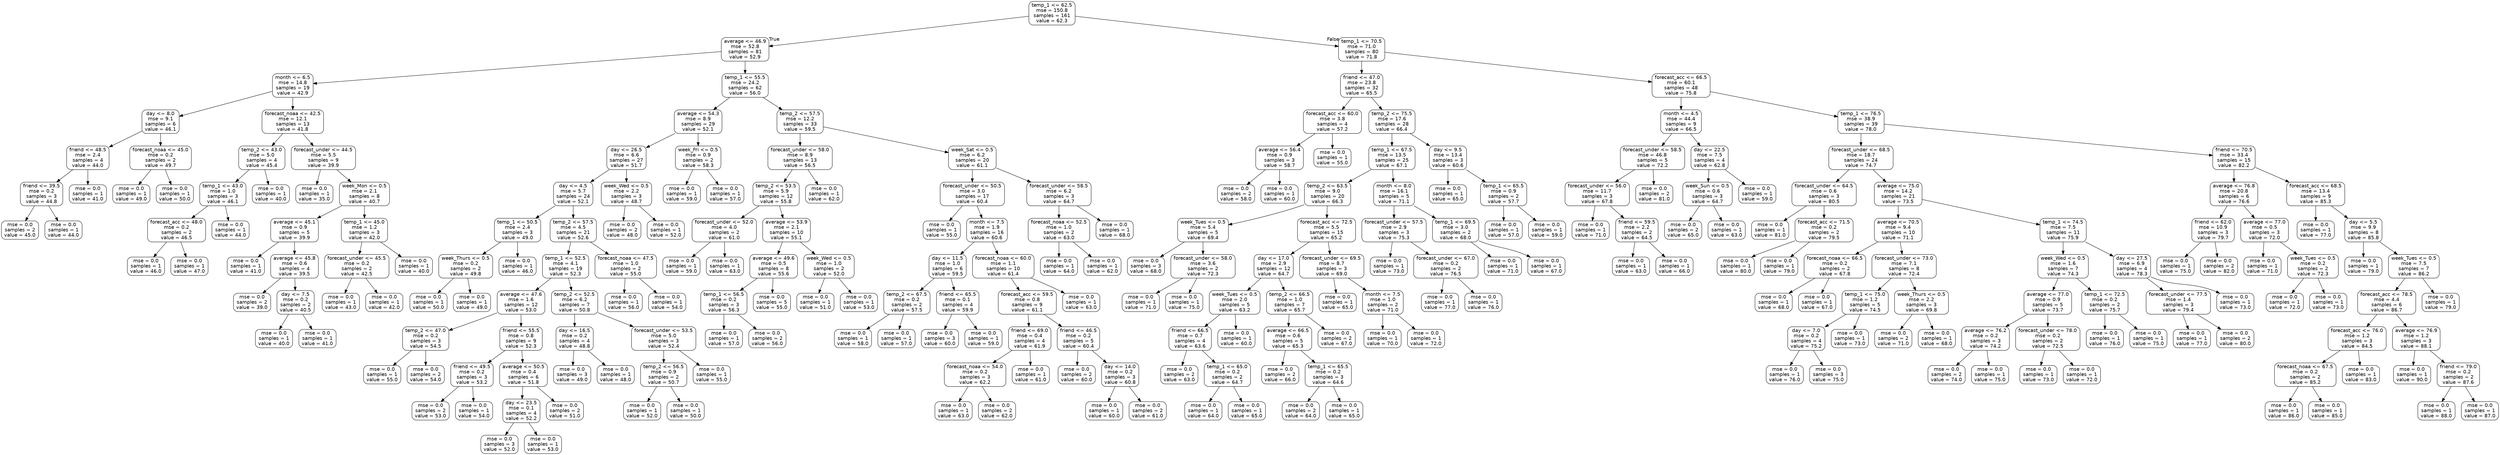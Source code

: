 digraph Tree {
node [shape=box, style="rounded", color="black", fontname=helvetica] ;
edge [fontname=helvetica] ;
0 [label="temp_1 <= 62.5\nmse = 150.8\nsamples = 161\nvalue = 62.3"] ;
1 [label="average <= 46.9\nmse = 52.8\nsamples = 81\nvalue = 52.9"] ;
0 -> 1 [labeldistance=2.5, labelangle=45, headlabel="True"] ;
2 [label="month <= 6.5\nmse = 14.8\nsamples = 19\nvalue = 42.9"] ;
1 -> 2 ;
3 [label="day <= 8.0\nmse = 9.1\nsamples = 6\nvalue = 46.1"] ;
2 -> 3 ;
4 [label="friend <= 48.5\nmse = 2.4\nsamples = 4\nvalue = 44.0"] ;
3 -> 4 ;
5 [label="friend <= 39.5\nmse = 0.2\nsamples = 3\nvalue = 44.8"] ;
4 -> 5 ;
6 [label="mse = 0.0\nsamples = 2\nvalue = 45.0"] ;
5 -> 6 ;
7 [label="mse = 0.0\nsamples = 1\nvalue = 44.0"] ;
5 -> 7 ;
8 [label="mse = 0.0\nsamples = 1\nvalue = 41.0"] ;
4 -> 8 ;
9 [label="forecast_noaa <= 45.0\nmse = 0.2\nsamples = 2\nvalue = 49.7"] ;
3 -> 9 ;
10 [label="mse = 0.0\nsamples = 1\nvalue = 49.0"] ;
9 -> 10 ;
11 [label="mse = 0.0\nsamples = 1\nvalue = 50.0"] ;
9 -> 11 ;
12 [label="forecast_noaa <= 42.5\nmse = 12.1\nsamples = 13\nvalue = 41.8"] ;
2 -> 12 ;
13 [label="temp_2 <= 43.0\nmse = 5.0\nsamples = 4\nvalue = 45.4"] ;
12 -> 13 ;
14 [label="temp_1 <= 43.0\nmse = 1.0\nsamples = 3\nvalue = 46.1"] ;
13 -> 14 ;
15 [label="forecast_acc <= 48.0\nmse = 0.2\nsamples = 2\nvalue = 46.5"] ;
14 -> 15 ;
16 [label="mse = 0.0\nsamples = 1\nvalue = 46.0"] ;
15 -> 16 ;
17 [label="mse = 0.0\nsamples = 1\nvalue = 47.0"] ;
15 -> 17 ;
18 [label="mse = 0.0\nsamples = 1\nvalue = 44.0"] ;
14 -> 18 ;
19 [label="mse = 0.0\nsamples = 1\nvalue = 40.0"] ;
13 -> 19 ;
20 [label="forecast_under <= 44.5\nmse = 5.5\nsamples = 9\nvalue = 39.9"] ;
12 -> 20 ;
21 [label="mse = 0.0\nsamples = 1\nvalue = 35.0"] ;
20 -> 21 ;
22 [label="week_Mon <= 0.5\nmse = 2.1\nsamples = 8\nvalue = 40.7"] ;
20 -> 22 ;
23 [label="average <= 45.1\nmse = 0.9\nsamples = 5\nvalue = 39.9"] ;
22 -> 23 ;
24 [label="mse = 0.0\nsamples = 1\nvalue = 41.0"] ;
23 -> 24 ;
25 [label="average <= 45.8\nmse = 0.6\nsamples = 4\nvalue = 39.5"] ;
23 -> 25 ;
26 [label="mse = 0.0\nsamples = 2\nvalue = 39.0"] ;
25 -> 26 ;
27 [label="day <= 7.5\nmse = 0.2\nsamples = 2\nvalue = 40.5"] ;
25 -> 27 ;
28 [label="mse = 0.0\nsamples = 1\nvalue = 40.0"] ;
27 -> 28 ;
29 [label="mse = 0.0\nsamples = 1\nvalue = 41.0"] ;
27 -> 29 ;
30 [label="temp_1 <= 45.0\nmse = 1.2\nsamples = 3\nvalue = 42.0"] ;
22 -> 30 ;
31 [label="forecast_under <= 45.5\nmse = 0.2\nsamples = 2\nvalue = 42.5"] ;
30 -> 31 ;
32 [label="mse = 0.0\nsamples = 1\nvalue = 43.0"] ;
31 -> 32 ;
33 [label="mse = 0.0\nsamples = 1\nvalue = 42.0"] ;
31 -> 33 ;
34 [label="mse = 0.0\nsamples = 1\nvalue = 40.0"] ;
30 -> 34 ;
35 [label="temp_1 <= 55.5\nmse = 24.2\nsamples = 62\nvalue = 56.0"] ;
1 -> 35 ;
36 [label="average <= 54.3\nmse = 8.9\nsamples = 29\nvalue = 52.1"] ;
35 -> 36 ;
37 [label="day <= 26.5\nmse = 6.6\nsamples = 27\nvalue = 51.7"] ;
36 -> 37 ;
38 [label="day <= 4.5\nmse = 5.7\nsamples = 24\nvalue = 52.1"] ;
37 -> 38 ;
39 [label="temp_1 <= 50.5\nmse = 2.4\nsamples = 3\nvalue = 49.0"] ;
38 -> 39 ;
40 [label="week_Thurs <= 0.5\nmse = 0.2\nsamples = 2\nvalue = 49.8"] ;
39 -> 40 ;
41 [label="mse = 0.0\nsamples = 1\nvalue = 50.0"] ;
40 -> 41 ;
42 [label="mse = 0.0\nsamples = 1\nvalue = 49.0"] ;
40 -> 42 ;
43 [label="mse = 0.0\nsamples = 1\nvalue = 46.0"] ;
39 -> 43 ;
44 [label="temp_2 <= 57.5\nmse = 4.5\nsamples = 21\nvalue = 52.6"] ;
38 -> 44 ;
45 [label="temp_1 <= 52.5\nmse = 4.1\nsamples = 19\nvalue = 52.3"] ;
44 -> 45 ;
46 [label="average <= 47.6\nmse = 1.6\nsamples = 12\nvalue = 53.0"] ;
45 -> 46 ;
47 [label="temp_2 <= 47.0\nmse = 0.2\nsamples = 3\nvalue = 54.5"] ;
46 -> 47 ;
48 [label="mse = 0.0\nsamples = 1\nvalue = 55.0"] ;
47 -> 48 ;
49 [label="mse = 0.0\nsamples = 2\nvalue = 54.0"] ;
47 -> 49 ;
50 [label="friend <= 55.5\nmse = 0.8\nsamples = 9\nvalue = 52.3"] ;
46 -> 50 ;
51 [label="friend <= 49.5\nmse = 0.2\nsamples = 3\nvalue = 53.2"] ;
50 -> 51 ;
52 [label="mse = 0.0\nsamples = 2\nvalue = 53.0"] ;
51 -> 52 ;
53 [label="mse = 0.0\nsamples = 1\nvalue = 54.0"] ;
51 -> 53 ;
54 [label="average <= 50.5\nmse = 0.4\nsamples = 6\nvalue = 51.8"] ;
50 -> 54 ;
55 [label="day <= 23.5\nmse = 0.1\nsamples = 4\nvalue = 52.2"] ;
54 -> 55 ;
56 [label="mse = 0.0\nsamples = 3\nvalue = 52.0"] ;
55 -> 56 ;
57 [label="mse = 0.0\nsamples = 1\nvalue = 53.0"] ;
55 -> 57 ;
58 [label="mse = 0.0\nsamples = 2\nvalue = 51.0"] ;
54 -> 58 ;
59 [label="temp_2 <= 52.5\nmse = 6.2\nsamples = 7\nvalue = 50.8"] ;
45 -> 59 ;
60 [label="day <= 16.5\nmse = 0.2\nsamples = 4\nvalue = 48.8"] ;
59 -> 60 ;
61 [label="mse = 0.0\nsamples = 3\nvalue = 49.0"] ;
60 -> 61 ;
62 [label="mse = 0.0\nsamples = 1\nvalue = 48.0"] ;
60 -> 62 ;
63 [label="forecast_under <= 53.5\nmse = 5.0\nsamples = 3\nvalue = 52.4"] ;
59 -> 63 ;
64 [label="temp_2 <= 56.5\nmse = 0.9\nsamples = 2\nvalue = 50.7"] ;
63 -> 64 ;
65 [label="mse = 0.0\nsamples = 1\nvalue = 52.0"] ;
64 -> 65 ;
66 [label="mse = 0.0\nsamples = 1\nvalue = 50.0"] ;
64 -> 66 ;
67 [label="mse = 0.0\nsamples = 1\nvalue = 55.0"] ;
63 -> 67 ;
68 [label="forecast_noaa <= 47.5\nmse = 1.0\nsamples = 2\nvalue = 55.0"] ;
44 -> 68 ;
69 [label="mse = 0.0\nsamples = 1\nvalue = 56.0"] ;
68 -> 69 ;
70 [label="mse = 0.0\nsamples = 1\nvalue = 54.0"] ;
68 -> 70 ;
71 [label="week_Wed <= 0.5\nmse = 2.2\nsamples = 3\nvalue = 48.7"] ;
37 -> 71 ;
72 [label="mse = 0.0\nsamples = 2\nvalue = 48.0"] ;
71 -> 72 ;
73 [label="mse = 0.0\nsamples = 1\nvalue = 52.0"] ;
71 -> 73 ;
74 [label="week_Fri <= 0.5\nmse = 0.9\nsamples = 2\nvalue = 58.3"] ;
36 -> 74 ;
75 [label="mse = 0.0\nsamples = 1\nvalue = 59.0"] ;
74 -> 75 ;
76 [label="mse = 0.0\nsamples = 1\nvalue = 57.0"] ;
74 -> 76 ;
77 [label="temp_2 <= 57.5\nmse = 12.2\nsamples = 33\nvalue = 59.5"] ;
35 -> 77 ;
78 [label="forecast_under <= 58.0\nmse = 8.9\nsamples = 13\nvalue = 56.5"] ;
77 -> 78 ;
79 [label="temp_2 <= 53.5\nmse = 5.9\nsamples = 12\nvalue = 55.8"] ;
78 -> 79 ;
80 [label="forecast_under <= 52.0\nmse = 4.0\nsamples = 2\nvalue = 61.0"] ;
79 -> 80 ;
81 [label="mse = 0.0\nsamples = 1\nvalue = 59.0"] ;
80 -> 81 ;
82 [label="mse = 0.0\nsamples = 1\nvalue = 63.0"] ;
80 -> 82 ;
83 [label="average <= 53.9\nmse = 2.1\nsamples = 10\nvalue = 55.1"] ;
79 -> 83 ;
84 [label="average <= 49.6\nmse = 0.5\nsamples = 8\nvalue = 55.6"] ;
83 -> 84 ;
85 [label="temp_1 <= 56.5\nmse = 0.2\nsamples = 3\nvalue = 56.3"] ;
84 -> 85 ;
86 [label="mse = 0.0\nsamples = 1\nvalue = 57.0"] ;
85 -> 86 ;
87 [label="mse = 0.0\nsamples = 2\nvalue = 56.0"] ;
85 -> 87 ;
88 [label="mse = 0.0\nsamples = 5\nvalue = 55.0"] ;
84 -> 88 ;
89 [label="week_Wed <= 0.5\nmse = 1.0\nsamples = 2\nvalue = 52.0"] ;
83 -> 89 ;
90 [label="mse = 0.0\nsamples = 1\nvalue = 51.0"] ;
89 -> 90 ;
91 [label="mse = 0.0\nsamples = 1\nvalue = 53.0"] ;
89 -> 91 ;
92 [label="mse = 0.0\nsamples = 1\nvalue = 62.0"] ;
78 -> 92 ;
93 [label="week_Sat <= 0.5\nmse = 6.2\nsamples = 20\nvalue = 61.1"] ;
77 -> 93 ;
94 [label="forecast_under <= 50.5\nmse = 3.0\nsamples = 17\nvalue = 60.4"] ;
93 -> 94 ;
95 [label="mse = 0.0\nsamples = 1\nvalue = 55.0"] ;
94 -> 95 ;
96 [label="month <= 7.5\nmse = 1.9\nsamples = 16\nvalue = 60.6"] ;
94 -> 96 ;
97 [label="day <= 11.5\nmse = 1.0\nsamples = 6\nvalue = 59.5"] ;
96 -> 97 ;
98 [label="temp_2 <= 67.5\nmse = 0.2\nsamples = 2\nvalue = 57.5"] ;
97 -> 98 ;
99 [label="mse = 0.0\nsamples = 1\nvalue = 58.0"] ;
98 -> 99 ;
100 [label="mse = 0.0\nsamples = 1\nvalue = 57.0"] ;
98 -> 100 ;
101 [label="friend <= 65.5\nmse = 0.1\nsamples = 4\nvalue = 59.9"] ;
97 -> 101 ;
102 [label="mse = 0.0\nsamples = 3\nvalue = 60.0"] ;
101 -> 102 ;
103 [label="mse = 0.0\nsamples = 1\nvalue = 59.0"] ;
101 -> 103 ;
104 [label="forecast_noaa <= 60.0\nmse = 1.1\nsamples = 10\nvalue = 61.4"] ;
96 -> 104 ;
105 [label="forecast_acc <= 59.5\nmse = 0.8\nsamples = 9\nvalue = 61.1"] ;
104 -> 105 ;
106 [label="friend <= 69.0\nmse = 0.4\nsamples = 4\nvalue = 61.9"] ;
105 -> 106 ;
107 [label="forecast_noaa <= 54.0\nmse = 0.2\nsamples = 3\nvalue = 62.2"] ;
106 -> 107 ;
108 [label="mse = 0.0\nsamples = 1\nvalue = 63.0"] ;
107 -> 108 ;
109 [label="mse = 0.0\nsamples = 2\nvalue = 62.0"] ;
107 -> 109 ;
110 [label="mse = 0.0\nsamples = 1\nvalue = 61.0"] ;
106 -> 110 ;
111 [label="friend <= 46.5\nmse = 0.2\nsamples = 5\nvalue = 60.4"] ;
105 -> 111 ;
112 [label="mse = 0.0\nsamples = 2\nvalue = 60.0"] ;
111 -> 112 ;
113 [label="day <= 14.0\nmse = 0.2\nsamples = 3\nvalue = 60.8"] ;
111 -> 113 ;
114 [label="mse = 0.0\nsamples = 1\nvalue = 60.0"] ;
113 -> 114 ;
115 [label="mse = 0.0\nsamples = 2\nvalue = 61.0"] ;
113 -> 115 ;
116 [label="mse = 0.0\nsamples = 1\nvalue = 63.0"] ;
104 -> 116 ;
117 [label="forecast_under <= 58.5\nmse = 6.2\nsamples = 3\nvalue = 64.7"] ;
93 -> 117 ;
118 [label="forecast_noaa <= 52.5\nmse = 1.0\nsamples = 2\nvalue = 63.0"] ;
117 -> 118 ;
119 [label="mse = 0.0\nsamples = 1\nvalue = 64.0"] ;
118 -> 119 ;
120 [label="mse = 0.0\nsamples = 1\nvalue = 62.0"] ;
118 -> 120 ;
121 [label="mse = 0.0\nsamples = 1\nvalue = 68.0"] ;
117 -> 121 ;
122 [label="temp_1 <= 70.5\nmse = 71.0\nsamples = 80\nvalue = 71.8"] ;
0 -> 122 [labeldistance=2.5, labelangle=-45, headlabel="False"] ;
123 [label="friend <= 47.0\nmse = 23.8\nsamples = 32\nvalue = 65.5"] ;
122 -> 123 ;
124 [label="forecast_acc <= 60.0\nmse = 3.8\nsamples = 4\nvalue = 57.2"] ;
123 -> 124 ;
125 [label="average <= 56.4\nmse = 0.9\nsamples = 3\nvalue = 58.7"] ;
124 -> 125 ;
126 [label="mse = 0.0\nsamples = 2\nvalue = 58.0"] ;
125 -> 126 ;
127 [label="mse = 0.0\nsamples = 1\nvalue = 60.0"] ;
125 -> 127 ;
128 [label="mse = 0.0\nsamples = 1\nvalue = 55.0"] ;
124 -> 128 ;
129 [label="temp_2 <= 75.5\nmse = 17.6\nsamples = 28\nvalue = 66.4"] ;
123 -> 129 ;
130 [label="temp_1 <= 67.5\nmse = 13.5\nsamples = 25\nvalue = 67.1"] ;
129 -> 130 ;
131 [label="temp_2 <= 63.5\nmse = 9.0\nsamples = 20\nvalue = 66.3"] ;
130 -> 131 ;
132 [label="week_Tues <= 0.5\nmse = 5.4\nsamples = 5\nvalue = 69.4"] ;
131 -> 132 ;
133 [label="mse = 0.0\nsamples = 3\nvalue = 68.0"] ;
132 -> 133 ;
134 [label="forecast_under <= 58.0\nmse = 3.6\nsamples = 2\nvalue = 72.3"] ;
132 -> 134 ;
135 [label="mse = 0.0\nsamples = 1\nvalue = 71.0"] ;
134 -> 135 ;
136 [label="mse = 0.0\nsamples = 1\nvalue = 75.0"] ;
134 -> 136 ;
137 [label="forecast_acc <= 72.5\nmse = 5.5\nsamples = 15\nvalue = 65.2"] ;
131 -> 137 ;
138 [label="day <= 17.0\nmse = 2.9\nsamples = 12\nvalue = 64.7"] ;
137 -> 138 ;
139 [label="week_Tues <= 0.5\nmse = 2.0\nsamples = 5\nvalue = 63.2"] ;
138 -> 139 ;
140 [label="friend <= 66.5\nmse = 0.7\nsamples = 4\nvalue = 63.6"] ;
139 -> 140 ;
141 [label="mse = 0.0\nsamples = 2\nvalue = 63.0"] ;
140 -> 141 ;
142 [label="temp_1 <= 65.0\nmse = 0.2\nsamples = 2\nvalue = 64.7"] ;
140 -> 142 ;
143 [label="mse = 0.0\nsamples = 1\nvalue = 64.0"] ;
142 -> 143 ;
144 [label="mse = 0.0\nsamples = 1\nvalue = 65.0"] ;
142 -> 144 ;
145 [label="mse = 0.0\nsamples = 1\nvalue = 60.0"] ;
139 -> 145 ;
146 [label="temp_2 <= 66.5\nmse = 1.0\nsamples = 7\nvalue = 65.7"] ;
138 -> 146 ;
147 [label="average <= 66.5\nmse = 0.6\nsamples = 5\nvalue = 65.3"] ;
146 -> 147 ;
148 [label="mse = 0.0\nsamples = 2\nvalue = 66.0"] ;
147 -> 148 ;
149 [label="temp_1 <= 65.5\nmse = 0.2\nsamples = 3\nvalue = 64.6"] ;
147 -> 149 ;
150 [label="mse = 0.0\nsamples = 2\nvalue = 64.0"] ;
149 -> 150 ;
151 [label="mse = 0.0\nsamples = 1\nvalue = 65.0"] ;
149 -> 151 ;
152 [label="mse = 0.0\nsamples = 2\nvalue = 67.0"] ;
146 -> 152 ;
153 [label="forecast_under <= 69.5\nmse = 8.7\nsamples = 3\nvalue = 69.0"] ;
137 -> 153 ;
154 [label="mse = 0.0\nsamples = 1\nvalue = 65.0"] ;
153 -> 154 ;
155 [label="month <= 7.5\nmse = 1.0\nsamples = 2\nvalue = 71.0"] ;
153 -> 155 ;
156 [label="mse = 0.0\nsamples = 1\nvalue = 70.0"] ;
155 -> 156 ;
157 [label="mse = 0.0\nsamples = 1\nvalue = 72.0"] ;
155 -> 157 ;
158 [label="month <= 8.0\nmse = 16.1\nsamples = 5\nvalue = 71.1"] ;
130 -> 158 ;
159 [label="forecast_under <= 57.5\nmse = 2.9\nsamples = 3\nvalue = 75.3"] ;
158 -> 159 ;
160 [label="mse = 0.0\nsamples = 1\nvalue = 73.0"] ;
159 -> 160 ;
161 [label="forecast_under <= 67.0\nmse = 0.2\nsamples = 2\nvalue = 76.5"] ;
159 -> 161 ;
162 [label="mse = 0.0\nsamples = 1\nvalue = 77.0"] ;
161 -> 162 ;
163 [label="mse = 0.0\nsamples = 1\nvalue = 76.0"] ;
161 -> 163 ;
164 [label="temp_1 <= 69.5\nmse = 3.0\nsamples = 2\nvalue = 68.0"] ;
158 -> 164 ;
165 [label="mse = 0.0\nsamples = 1\nvalue = 71.0"] ;
164 -> 165 ;
166 [label="mse = 0.0\nsamples = 1\nvalue = 67.0"] ;
164 -> 166 ;
167 [label="day <= 9.5\nmse = 13.4\nsamples = 3\nvalue = 60.6"] ;
129 -> 167 ;
168 [label="mse = 0.0\nsamples = 1\nvalue = 65.0"] ;
167 -> 168 ;
169 [label="temp_1 <= 65.5\nmse = 0.9\nsamples = 2\nvalue = 57.7"] ;
167 -> 169 ;
170 [label="mse = 0.0\nsamples = 1\nvalue = 57.0"] ;
169 -> 170 ;
171 [label="mse = 0.0\nsamples = 1\nvalue = 59.0"] ;
169 -> 171 ;
172 [label="forecast_acc <= 66.5\nmse = 60.1\nsamples = 48\nvalue = 75.8"] ;
122 -> 172 ;
173 [label="month <= 4.5\nmse = 44.4\nsamples = 9\nvalue = 66.5"] ;
172 -> 173 ;
174 [label="forecast_under <= 58.5\nmse = 46.8\nsamples = 5\nvalue = 72.2"] ;
173 -> 174 ;
175 [label="forecast_under <= 56.0\nmse = 11.7\nsamples = 3\nvalue = 67.8"] ;
174 -> 175 ;
176 [label="mse = 0.0\nsamples = 1\nvalue = 71.0"] ;
175 -> 176 ;
177 [label="friend <= 59.5\nmse = 2.2\nsamples = 2\nvalue = 64.5"] ;
175 -> 177 ;
178 [label="mse = 0.0\nsamples = 1\nvalue = 63.0"] ;
177 -> 178 ;
179 [label="mse = 0.0\nsamples = 1\nvalue = 66.0"] ;
177 -> 179 ;
180 [label="mse = 0.0\nsamples = 2\nvalue = 81.0"] ;
174 -> 180 ;
181 [label="day <= 22.5\nmse = 7.5\nsamples = 4\nvalue = 62.8"] ;
173 -> 181 ;
182 [label="week_Sun <= 0.5\nmse = 0.6\nsamples = 3\nvalue = 64.7"] ;
181 -> 182 ;
183 [label="mse = 0.0\nsamples = 2\nvalue = 65.0"] ;
182 -> 183 ;
184 [label="mse = 0.0\nsamples = 1\nvalue = 63.0"] ;
182 -> 184 ;
185 [label="mse = 0.0\nsamples = 1\nvalue = 59.0"] ;
181 -> 185 ;
186 [label="temp_1 <= 76.5\nmse = 38.9\nsamples = 39\nvalue = 78.0"] ;
172 -> 186 ;
187 [label="forecast_under <= 68.5\nmse = 18.7\nsamples = 24\nvalue = 74.7"] ;
186 -> 187 ;
188 [label="forecast_under <= 64.5\nmse = 0.6\nsamples = 3\nvalue = 80.5"] ;
187 -> 188 ;
189 [label="mse = 0.0\nsamples = 1\nvalue = 81.0"] ;
188 -> 189 ;
190 [label="forecast_acc <= 71.5\nmse = 0.2\nsamples = 2\nvalue = 79.5"] ;
188 -> 190 ;
191 [label="mse = 0.0\nsamples = 1\nvalue = 80.0"] ;
190 -> 191 ;
192 [label="mse = 0.0\nsamples = 1\nvalue = 79.0"] ;
190 -> 192 ;
193 [label="average <= 75.0\nmse = 14.2\nsamples = 21\nvalue = 73.5"] ;
187 -> 193 ;
194 [label="average <= 70.5\nmse = 9.4\nsamples = 10\nvalue = 71.1"] ;
193 -> 194 ;
195 [label="forecast_noaa <= 66.5\nmse = 0.2\nsamples = 2\nvalue = 67.8"] ;
194 -> 195 ;
196 [label="mse = 0.0\nsamples = 1\nvalue = 68.0"] ;
195 -> 196 ;
197 [label="mse = 0.0\nsamples = 1\nvalue = 67.0"] ;
195 -> 197 ;
198 [label="forecast_under <= 73.0\nmse = 7.1\nsamples = 8\nvalue = 72.4"] ;
194 -> 198 ;
199 [label="temp_1 <= 75.0\nmse = 1.2\nsamples = 5\nvalue = 74.5"] ;
198 -> 199 ;
200 [label="day <= 7.0\nmse = 0.2\nsamples = 4\nvalue = 75.2"] ;
199 -> 200 ;
201 [label="mse = 0.0\nsamples = 1\nvalue = 76.0"] ;
200 -> 201 ;
202 [label="mse = 0.0\nsamples = 3\nvalue = 75.0"] ;
200 -> 202 ;
203 [label="mse = 0.0\nsamples = 1\nvalue = 73.0"] ;
199 -> 203 ;
204 [label="week_Thurs <= 0.5\nmse = 2.2\nsamples = 3\nvalue = 69.8"] ;
198 -> 204 ;
205 [label="mse = 0.0\nsamples = 2\nvalue = 71.0"] ;
204 -> 205 ;
206 [label="mse = 0.0\nsamples = 1\nvalue = 68.0"] ;
204 -> 206 ;
207 [label="temp_1 <= 74.5\nmse = 7.5\nsamples = 11\nvalue = 75.9"] ;
193 -> 207 ;
208 [label="week_Wed <= 0.5\nmse = 1.6\nsamples = 7\nvalue = 74.3"] ;
207 -> 208 ;
209 [label="average <= 77.0\nmse = 0.9\nsamples = 5\nvalue = 73.7"] ;
208 -> 209 ;
210 [label="average <= 76.2\nmse = 0.2\nsamples = 3\nvalue = 74.2"] ;
209 -> 210 ;
211 [label="mse = 0.0\nsamples = 2\nvalue = 74.0"] ;
210 -> 211 ;
212 [label="mse = 0.0\nsamples = 1\nvalue = 75.0"] ;
210 -> 212 ;
213 [label="forecast_under <= 78.0\nmse = 0.2\nsamples = 2\nvalue = 72.5"] ;
209 -> 213 ;
214 [label="mse = 0.0\nsamples = 1\nvalue = 73.0"] ;
213 -> 214 ;
215 [label="mse = 0.0\nsamples = 1\nvalue = 72.0"] ;
213 -> 215 ;
216 [label="temp_1 <= 72.5\nmse = 0.2\nsamples = 2\nvalue = 75.7"] ;
208 -> 216 ;
217 [label="mse = 0.0\nsamples = 1\nvalue = 76.0"] ;
216 -> 217 ;
218 [label="mse = 0.0\nsamples = 1\nvalue = 75.0"] ;
216 -> 218 ;
219 [label="day <= 27.5\nmse = 6.9\nsamples = 4\nvalue = 78.3"] ;
207 -> 219 ;
220 [label="forecast_under <= 77.5\nmse = 1.4\nsamples = 3\nvalue = 79.4"] ;
219 -> 220 ;
221 [label="mse = 0.0\nsamples = 1\nvalue = 77.0"] ;
220 -> 221 ;
222 [label="mse = 0.0\nsamples = 2\nvalue = 80.0"] ;
220 -> 222 ;
223 [label="mse = 0.0\nsamples = 1\nvalue = 73.0"] ;
219 -> 223 ;
224 [label="friend <= 70.5\nmse = 33.4\nsamples = 15\nvalue = 82.2"] ;
186 -> 224 ;
225 [label="average <= 76.8\nmse = 20.8\nsamples = 6\nvalue = 76.6"] ;
224 -> 225 ;
226 [label="friend <= 62.0\nmse = 10.9\nsamples = 3\nvalue = 79.7"] ;
225 -> 226 ;
227 [label="mse = 0.0\nsamples = 1\nvalue = 75.0"] ;
226 -> 227 ;
228 [label="mse = 0.0\nsamples = 2\nvalue = 82.0"] ;
226 -> 228 ;
229 [label="average <= 77.0\nmse = 0.5\nsamples = 3\nvalue = 72.0"] ;
225 -> 229 ;
230 [label="mse = 0.0\nsamples = 1\nvalue = 71.0"] ;
229 -> 230 ;
231 [label="week_Tues <= 0.5\nmse = 0.2\nsamples = 2\nvalue = 72.3"] ;
229 -> 231 ;
232 [label="mse = 0.0\nsamples = 1\nvalue = 72.0"] ;
231 -> 232 ;
233 [label="mse = 0.0\nsamples = 1\nvalue = 73.0"] ;
231 -> 233 ;
234 [label="forecast_acc <= 68.5\nmse = 13.4\nsamples = 9\nvalue = 85.3"] ;
224 -> 234 ;
235 [label="mse = 0.0\nsamples = 1\nvalue = 77.0"] ;
234 -> 235 ;
236 [label="day <= 5.5\nmse = 9.9\nsamples = 8\nvalue = 85.8"] ;
234 -> 236 ;
237 [label="mse = 0.0\nsamples = 1\nvalue = 79.0"] ;
236 -> 237 ;
238 [label="week_Tues <= 0.5\nmse = 7.5\nsamples = 7\nvalue = 86.2"] ;
236 -> 238 ;
239 [label="forecast_acc <= 78.5\nmse = 4.4\nsamples = 6\nvalue = 86.7"] ;
238 -> 239 ;
240 [label="forecast_acc <= 76.0\nmse = 1.2\nsamples = 3\nvalue = 84.5"] ;
239 -> 240 ;
241 [label="forecast_noaa <= 67.5\nmse = 0.2\nsamples = 2\nvalue = 85.2"] ;
240 -> 241 ;
242 [label="mse = 0.0\nsamples = 1\nvalue = 86.0"] ;
241 -> 242 ;
243 [label="mse = 0.0\nsamples = 1\nvalue = 85.0"] ;
241 -> 243 ;
244 [label="mse = 0.0\nsamples = 1\nvalue = 83.0"] ;
240 -> 244 ;
245 [label="average <= 76.9\nmse = 1.2\nsamples = 3\nvalue = 88.1"] ;
239 -> 245 ;
246 [label="mse = 0.0\nsamples = 1\nvalue = 90.0"] ;
245 -> 246 ;
247 [label="friend <= 79.0\nmse = 0.2\nsamples = 2\nvalue = 87.6"] ;
245 -> 247 ;
248 [label="mse = 0.0\nsamples = 1\nvalue = 88.0"] ;
247 -> 248 ;
249 [label="mse = 0.0\nsamples = 1\nvalue = 87.0"] ;
247 -> 249 ;
250 [label="mse = 0.0\nsamples = 1\nvalue = 79.0"] ;
238 -> 250 ;
}
